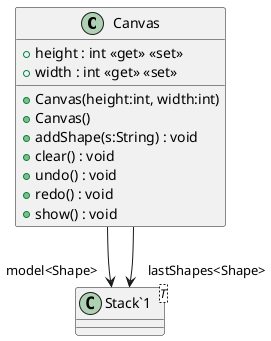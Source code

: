 @startuml
class Canvas {
    + height : int <<get>> <<set>>
    + width : int <<get>> <<set>>
    + Canvas(height:int, width:int)
    + Canvas()
    + addShape(s:String) : void
    + clear() : void
    + undo() : void
    + redo() : void
    + show() : void
}
class "Stack`1"<T> {
}
Canvas --> "model<Shape>" "Stack`1"
Canvas --> "lastShapes<Shape>" "Stack`1"
@enduml
